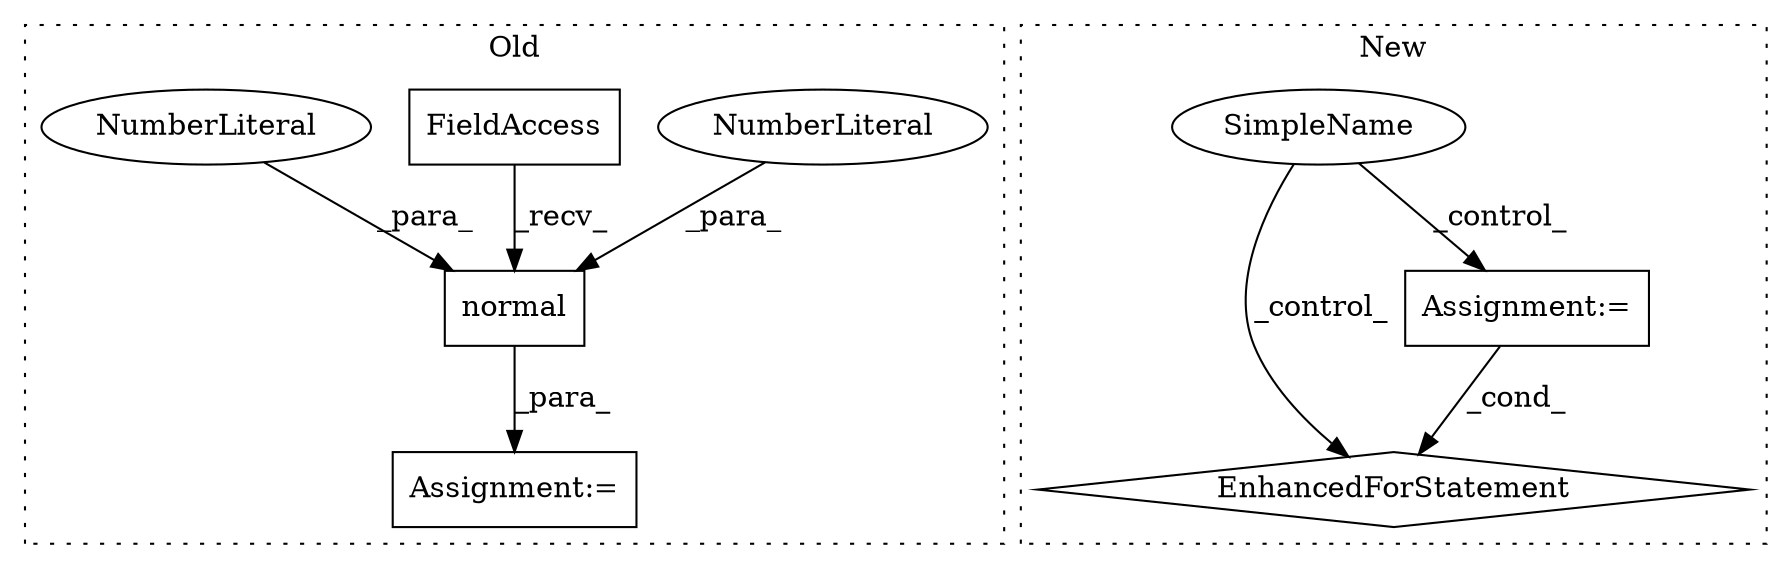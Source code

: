 digraph G {
subgraph cluster0 {
1 [label="normal" a="32" s="4369,4407" l="7,1" shape="box"];
3 [label="NumberLiteral" a="34" s="4380" l="3" shape="ellipse"];
5 [label="FieldAccess" a="22" s="4356" l="12" shape="box"];
6 [label="Assignment:=" a="7" s="4355" l="1" shape="box"];
7 [label="NumberLiteral" a="34" s="4376" l="3" shape="ellipse"];
label = "Old";
style="dotted";
}
subgraph cluster1 {
2 [label="EnhancedForStatement" a="70" s="4164,4246" l="57,2" shape="diamond"];
4 [label="Assignment:=" a="7" s="4164,4246" l="57,2" shape="box"];
8 [label="SimpleName" a="42" s="" l="" shape="ellipse"];
label = "New";
style="dotted";
}
1 -> 6 [label="_para_"];
3 -> 1 [label="_para_"];
4 -> 2 [label="_cond_"];
5 -> 1 [label="_recv_"];
7 -> 1 [label="_para_"];
8 -> 2 [label="_control_"];
8 -> 4 [label="_control_"];
}